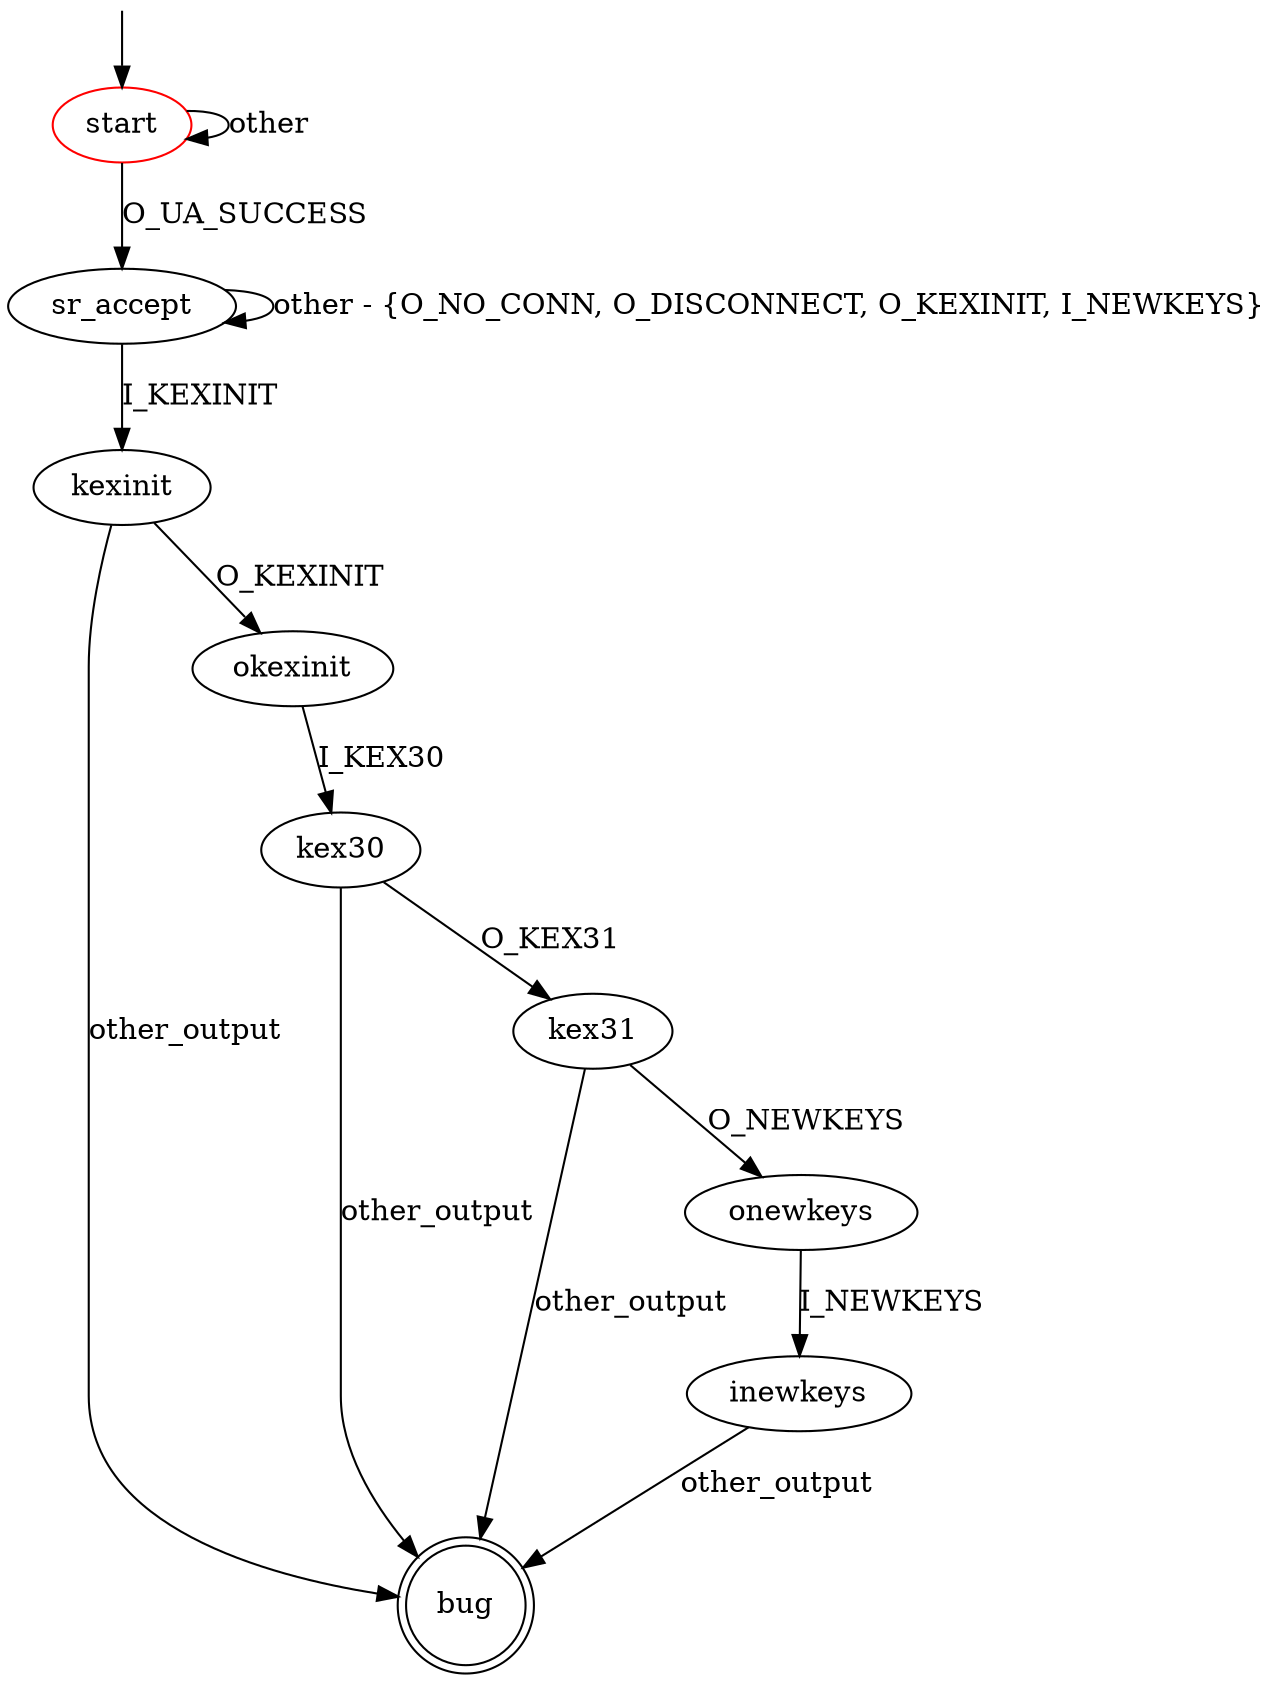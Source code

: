 digraph G {
label=""
start [color="red"]
bug [shape="doublecircle"]

start -> sr_accept [label="O_UA_SUCCESS"]
start -> start [label="other"]
sr_accept -> kexinit [label="I_KEXINIT"]
sr_accept -> sr_accept [label="other - {O_NO_CONN, O_DISCONNECT, O_KEXINIT, I_NEWKEYS}"]
kexinit -> okexinit [label="O_KEXINIT"]
kexinit -> bug [label="other_output"]
okexinit -> kex30 [label="I_KEX30"]
kex30 -> kex31 [label="O_KEX31"]
kex30 -> bug [label="other_output"]
kex31 -> onewkeys [label="O_NEWKEYS"]
kex31 -> bug [label="other_output"]
onewkeys -> inewkeys [label="I_NEWKEYS"]
inewkeys -> bug [label="other_output"]

__start0 [label="" shape="none" width="0" height="0"];
__start0 -> start;
}
